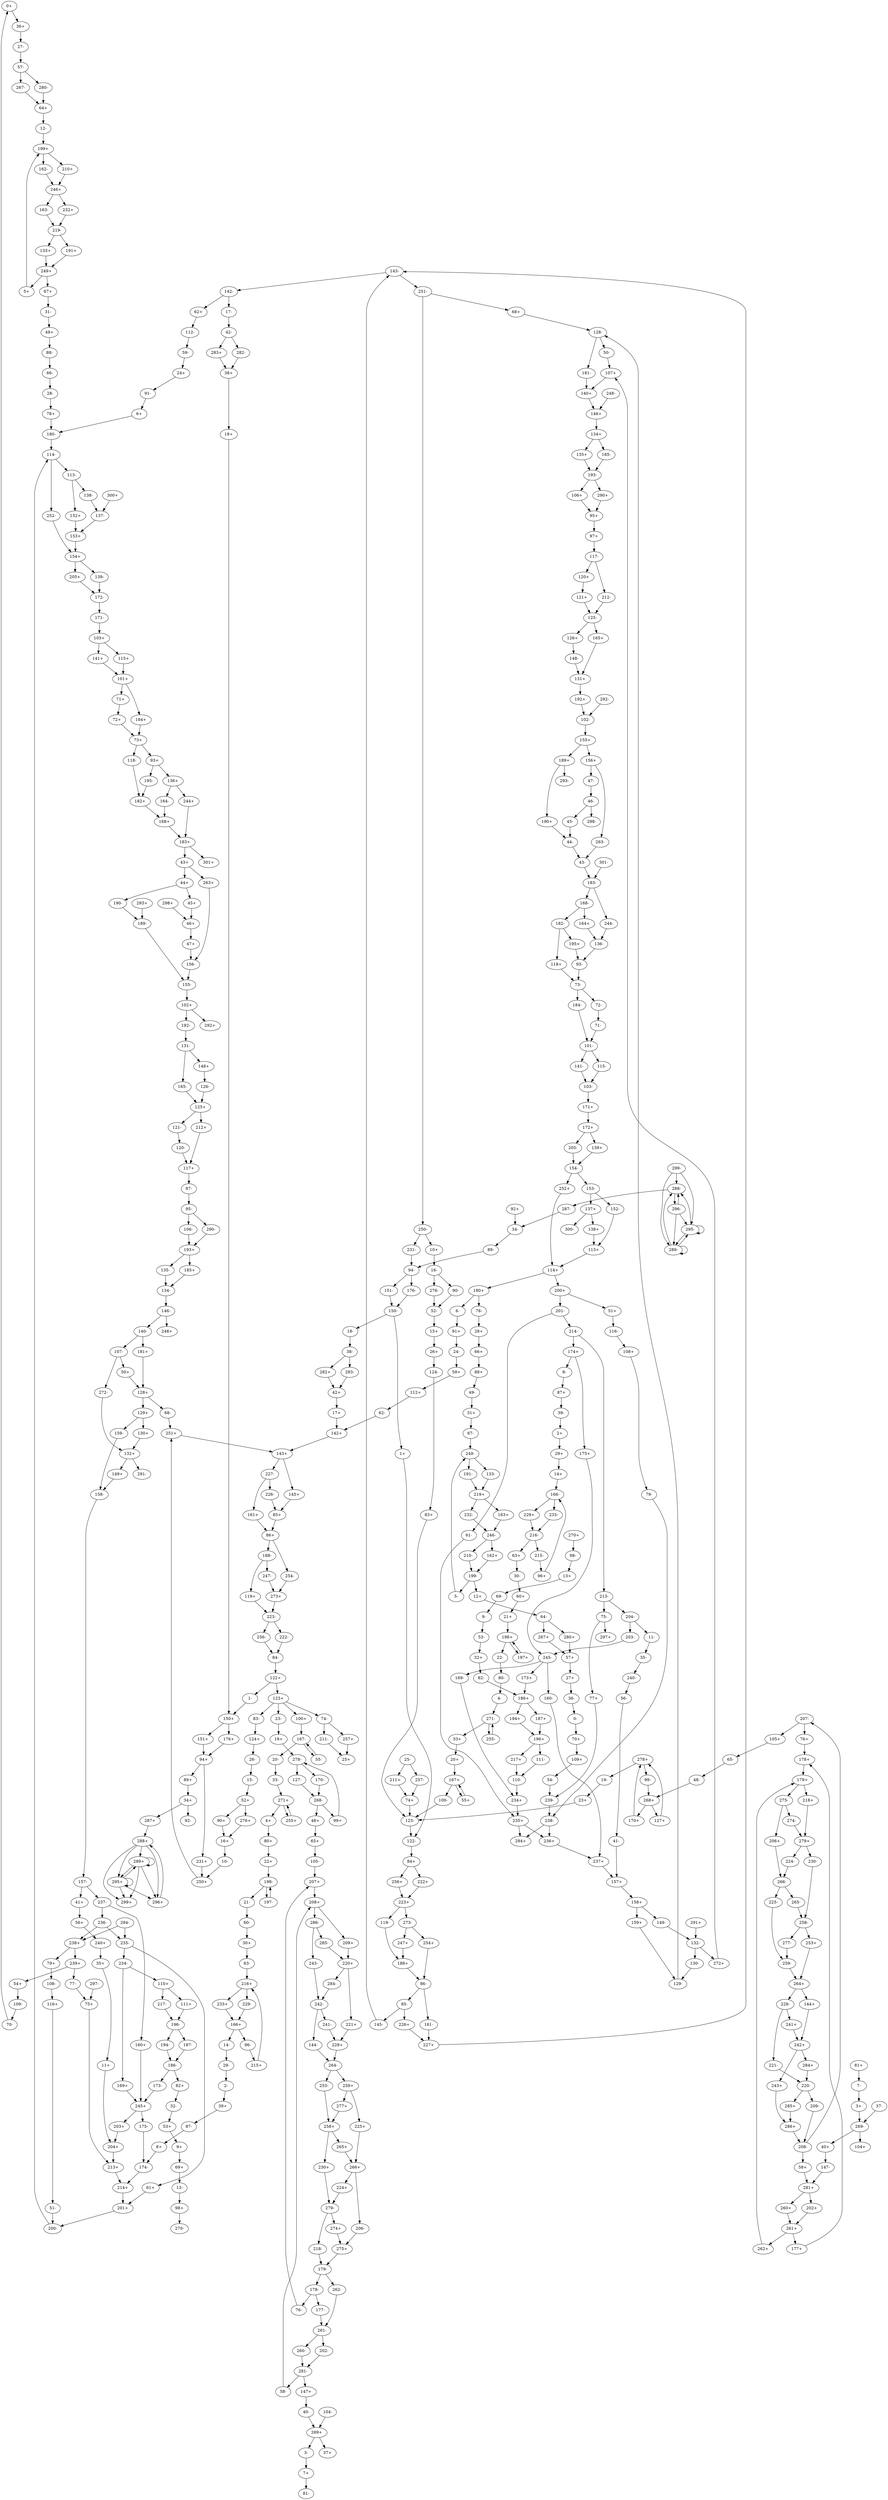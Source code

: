 digraph adj {
graph [k=96]
edge [d=-95]
"0+" [l=35062 C=2080618]
"0-" [l=35062 C=2080618]
"1+" [l=13108 C=447420]
"1-" [l=13108 C=447420]
"2+" [l=7500 C=506430]
"2-" [l=7500 C=506430]
"3+" [l=43016 C=1020571]
"3-" [l=43016 C=1020571]
"4+" [l=76881 C=3747657]
"4-" [l=76881 C=3747657]
"5+" [l=9842 C=417406]
"5-" [l=9842 C=417406]
"6+" [l=255729 C=10084187]
"6-" [l=255729 C=10084187]
"7+" [l=59806 C=1458266]
"7-" [l=59806 C=1458266]
"8+" [l=67364 C=4567354]
"8-" [l=67364 C=4567354]
"9+" [l=149225 C=4935419]
"9-" [l=149225 C=4935419]
"10+" [l=228060 C=7014309]
"10-" [l=228060 C=7014309]
"11+" [l=61642 C=2391684]
"11-" [l=61642 C=2391684]
"12+" [l=52066 C=2571033]
"12-" [l=52066 C=2571033]
"13+" [l=36836 C=1331189]
"13-" [l=36836 C=1331189]
"14+" [l=72003 C=4193259]
"14-" [l=72003 C=4193259]
"15+" [l=103630 C=3882197]
"15-" [l=103630 C=3882197]
"16+" [l=176649 C=5812222]
"16-" [l=176649 C=5812222]
"17+" [l=19055 C=492766]
"17-" [l=19055 C=492766]
"18+" [l=63025 C=1824912]
"18-" [l=63025 C=1824912]
"19+" [l=168533 C=4530111]
"19-" [l=168533 C=4530111]
"20+" [l=64146 C=3153188]
"20-" [l=64146 C=3153188]
"21+" [l=131942 C=6672181]
"21-" [l=131942 C=6672181]
"22+" [l=57100 C=2780747]
"22-" [l=57100 C=2780747]
"23+" [l=132155 C=3797266]
"23-" [l=132155 C=3797266]
"24+" [l=72477 C=3069632]
"24-" [l=72477 C=3069632]
"25+" [l=25068 C=624715]
"25-" [l=25068 C=624715]
"26+" [l=7825 C=280298]
"26-" [l=7825 C=280298]
"27+" [l=18447 C=980838]
"27-" [l=18447 C=980838]
"28+" [l=175497 C=9009484]
"28-" [l=175497 C=9009484]
"29+" [l=19936 C=1239489]
"29-" [l=19936 C=1239489]
"30+" [l=8331 C=489596]
"30-" [l=8331 C=489596]
"31+" [l=4710 C=208146]
"31-" [l=4710 C=208146]
"32+" [l=91996 C=3359221]
"32-" [l=91996 C=3359221]
"33+" [l=23622 C=1113870]
"33-" [l=23622 C=1113870]
"34+" [l=148401 C=4660829]
"34-" [l=148401 C=4660829]
"35+" [l=97597 C=3781450]
"35-" [l=97597 C=3781450]
"36+" [l=42685 C=2196348]
"36-" [l=42685 C=2196348]
"37+" [l=15524 C=324304]
"37-" [l=15524 C=324304]
"38+" [l=37346 C=1079440]
"38-" [l=37346 C=1079440]
"39+" [l=18734 C=1164053]
"39-" [l=18734 C=1164053]
"40+" [l=70329 C=1742973]
"40-" [l=70329 C=1742973]
"41+" [l=142161 C=6249249]
"41-" [l=142161 C=6249249]
"42+" [l=101145 C=2655929]
"42-" [l=101145 C=2655929]
"43+" [l=329 C=59670]
"43-" [l=329 C=59670]
"44+" [l=103 C=2040]
"44-" [l=103 C=2040]
"45+" [l=98 C=765]
"45-" [l=98 C=765]
"46+" [l=102 C=1785]
"46-" [l=102 C=1785]
"47+" [l=173 C=19878]
"47-" [l=173 C=19878]
"48+" [l=89015 C=2281308]
"48-" [l=89015 C=2281308]
"49+" [l=21496 C=1044840]
"49-" [l=21496 C=1044840]
"50+" [l=151 C=14280]
"50-" [l=151 C=14280]
"51+" [l=14122 C=949075]
"51-" [l=14122 C=949075]
"52+" [l=50212 C=1789703]
"52-" [l=50212 C=1789703]
"53+" [l=44430 C=1519534]
"53-" [l=44430 C=1519534]
"54+" [l=14843 C=896791]
"54-" [l=14843 C=896791]
"55+" [l=26674 C=1289033]
"55-" [l=26674 C=1289033]
"56+" [l=33119 C=1208128]
"56-" [l=33119 C=1208128]
"57+" [l=7080 C=343280]
"57-" [l=7080 C=343280]
"58+" [l=13436 C=337035]
"58-" [l=13436 C=337035]
"59+" [l=31720 C=1395400]
"59-" [l=31720 C=1395400]
"60+" [l=24637 C=1257281]
"60-" [l=24637 C=1257281]
"61+" [l=59891 C=3986610]
"61-" [l=59891 C=3986610]
"62+" [l=40242 C=1782398]
"62-" [l=40242 C=1782398]
"63+" [l=16385 C=1019019]
"63-" [l=16385 C=1019019]
"64+" [l=17673 C=889093]
"64-" [l=17673 C=889093]
"65+" [l=15360 C=357439]
"65-" [l=15360 C=357439]
"66+" [l=15065 C=691326]
"66-" [l=15065 C=691326]
"67+" [l=8314 C=377412]
"67-" [l=8314 C=377412]
"68+" [l=30206 C=1302283]
"68-" [l=30206 C=1302283]
"69+" [l=12972 C=436180]
"69-" [l=12972 C=436180]
"70+" [l=19416 C=1143612]
"70-" [l=19416 C=1143612]
"71+" [l=174 C=19964]
"71-" [l=174 C=19964]
"72+" [l=112 C=4335]
"72-" [l=112 C=4335]
"73+" [l=362 C=68085]
"73-" [l=362 C=68085]
"74+" [l=61583 C=1618233]
"74-" [l=61583 C=1618233]
"75+" [l=3238 C=225497]
"75-" [l=3238 C=225497]
"76+" [l=9429 C=239723]
"76-" [l=9429 C=239723]
"77+" [l=12413 C=887728]
"77-" [l=12413 C=887728]
"78+" [l=13490 C=671176]
"78-" [l=13490 C=671176]
"79+" [l=14510 C=1018614]
"79-" [l=14510 C=1018614]
"80+" [l=26458 C=1311752]
"80-" [l=26458 C=1311752]
"81+" [l=28657 C=699616]
"81-" [l=28657 C=699616]
"82+" [l=15904 C=570911]
"82-" [l=15904 C=570911]
"83+" [l=5485 C=256856]
"83-" [l=5485 C=256856]
"84+" [l=322 C=41666]
"84-" [l=322 C=41666]
"85+" [l=274 C=31330]
"85-" [l=274 C=31330]
"86+" [l=260 C=34789]
"86-" [l=260 C=34789]
"87+" [l=14696 C=908258]
"87-" [l=14696 C=908258]
"88+" [l=6304 C=298254]
"88-" [l=6304 C=298254]
"89+" [l=6418 C=216249]
"89-" [l=6418 C=216249]
"90+" [l=184 C=1635]
"90-" [l=184 C=1635]
"91+" [l=16774 C=650510]
"91-" [l=16774 C=650510]
"92+" [l=8412 C=260938]
"92-" [l=8412 C=260938]
"93+" [l=171 C=19380]
"93-" [l=171 C=19380]
"94+" [l=144 C=3741]
"94-" [l=144 C=3741]
"95+" [l=213 C=30090]
"95-" [l=213 C=30090]
"96+" [l=1746 C=109723]
"96-" [l=1746 C=109723]
"97+" [l=398 C=77265]
"97-" [l=398 C=77265]
"98+" [l=3813 C=125213]
"98-" [l=3813 C=125213]
"99+" [l=349 C=5333]
"99-" [l=349 C=5333]
"100+" [l=3294 C=170713]
"100-" [l=3294 C=170713]
"101+" [l=225 C=33150]
"101-" [l=225 C=33150]
"102+" [l=388 C=74715]
"102-" [l=388 C=74715]
"103+" [l=471 C=95880]
"103-" [l=471 C=95880]
"104+" [l=19906 C=501670]
"104-" [l=19906 C=501670]
"105+" [l=3132 C=77431]
"105-" [l=3132 C=77431]
"106+" [l=191 C=24480]
"106-" [l=191 C=24480]
"107+" [l=135 C=10200]
"107-" [l=135 C=10200]
"108+" [l=21896 C=1449431]
"108-" [l=21896 C=1449431]
"109+" [l=1737 C=81663]
"109-" [l=1737 C=81663]
"110+" [l=188 C=10231]
"110-" [l=188 C=10231]
"111+" [l=190 C=8551]
"111-" [l=190 C=8551]
"112+" [l=8099 C=337648]
"112-" [l=8099 C=337648]
"113+" [l=167 C=18360]
"113-" [l=167 C=18360]
"114+" [l=182 C=22185]
"114-" [l=182 C=22185]
"115+" [l=191 C=511]
"115-" [l=191 C=511]
"116+" [l=5085 C=332597]
"116-" [l=5085 C=332597]
"117+" [l=312 C=55335]
"117-" [l=312 C=55335]
"118+" [l=379 C=45530]
"118-" [l=379 C=45530]
"119+" [l=191 C=12159]
"119-" [l=191 C=12159]
"120+" [l=160 C=16575]
"120-" [l=160 C=16575]
"121+" [l=126 C=7905]
"121-" [l=126 C=7905]
"122+" [l=208 C=24095]
"122-" [l=208 C=24095]
"123+" [l=138 C=8355]
"123-" [l=138 C=8355]
"124+" [l=6294 C=245552]
"124-" [l=6294 C=245552]
"125+" [l=230 C=34419]
"125-" [l=230 C=34419]
"126+" [l=184 C=22695]
"126-" [l=184 C=22695]
"127+" [l=272 C=3744]
"127-" [l=272 C=3744]
"128+" [l=107 C=3060]
"128-" [l=107 C=3060]
"129+" [l=105 C=2550]
"129-" [l=105 C=2550]
"130+" [l=113 C=4590]
"130-" [l=113 C=4590]
"131+" [l=573 C=121890]
"131-" [l=573 C=121890]
"132+" [l=145 C=12750]
"132-" [l=145 C=12750]
"133+" [l=448 C=10173]
"133-" [l=448 C=10173]
"134+" [l=226 C=33405]
"134-" [l=226 C=33405]
"135+" [l=191 C=2254]
"135-" [l=191 C=2254]
"136+" [l=101 C=1530]
"136-" [l=101 C=1530]
"137+" [l=169 C=16839]
"137-" [l=169 C=16839]
"138+" [l=117 C=4692]
"138-" [l=117 C=4692]
"139+" [l=261 C=42330]
"139-" [l=261 C=42330]
"140+" [l=161 C=16830]
"140-" [l=161 C=16830]
"141+" [l=191 C=24480]
"141-" [l=191 C=24480]
"142+" [l=96 C=123]
"142-" [l=96 C=123]
"143+" [l=138 C=10193]
"143-" [l=138 C=10193]
"144+" [l=406 C=7507]
"144-" [l=406 C=7507]
"145+" [l=191 C=4113]
"145-" [l=191 C=4113]
"146+" [l=192 C=24735]
"146-" [l=192 C=24735]
"147+" [l=2115 C=53564]
"147-" [l=2115 C=53564]
"148+" [l=102 C=1785]
"148-" [l=102 C=1785]
"149+" [l=123 C=7140]
"149-" [l=123 C=7140]
"150+" [l=110 C=1031]
"150-" [l=110 C=1031]
"151+" [l=208 C=4169]
"151-" [l=208 C=4169]
"152+" [l=191 C=17639]
"152-" [l=191 C=17639]
"153+" [l=111 C=4080]
"153-" [l=111 C=4080]
"154+" [l=130 C=8925]
"154-" [l=130 C=8925]
"155+" [l=179 C=21420]
"155-" [l=179 C=21420]
"156+" [l=103 C=2040]
"156-" [l=103 C=2040]
"157+" [l=127 C=8160]
"157-" [l=127 C=8160]
"158+" [l=123 C=7140]
"158-" [l=123 C=7140]
"159+" [l=191 C=3069]
"159-" [l=191 C=3069]
"160+" [l=827 C=45609]
"160-" [l=827 C=45609]
"161+" [l=331 C=6883]
"161-" [l=331 C=6883]
"162+" [l=266 C=7128]
"162-" [l=266 C=7128]
"163+" [l=404 C=12493]
"163-" [l=404 C=12493]
"164+" [l=185 C=22950]
"164-" [l=185 C=22950]
"165+" [l=191 C=435]
"165-" [l=191 C=435]
"166+" [l=168 C=6742]
"166-" [l=168 C=6742]
"167+" [l=194 C=10236]
"167-" [l=194 C=10236]
"168+" [l=101 C=1530]
"168-" [l=101 C=1530]
"169+" [l=208 C=7717]
"169-" [l=208 C=7717]
"170+" [l=272 C=4461]
"170-" [l=272 C=4461]
"171+" [l=121 C=6630]
"171-" [l=121 C=6630]
"172+" [l=163 C=17340]
"172-" [l=163 C=17340]
"173+" [l=385 C=15251]
"173-" [l=385 C=15251]
"174+" [l=137 C=6102]
"174-" [l=137 C=6102]
"175+" [l=144 C=4185]
"175-" [l=144 C=4185]
"176+" [l=208 C=3925]
"176-" [l=208 C=3925]
"177+" [l=468 C=5743]
"177-" [l=468 C=5743]
"178+" [l=106 C=442]
"178-" [l=106 C=442]
"179+" [l=134 C=1674]
"179-" [l=134 C=1674]
"180+" [l=112 C=1064]
"180-" [l=112 C=1064]
"181+" [l=191 C=3576]
"181-" [l=191 C=3576]
"182+" [l=160 C=12188]
"182-" [l=160 C=12188]
"183+" [l=136 C=10455]
"183-" [l=136 C=10455]
"184+" [l=191 C=3603]
"184-" [l=191 C=3603]
"185+" [l=191 C=24461]
"185-" [l=191 C=24461]
"186+" [l=181 C=7716]
"186-" [l=181 C=7716]
"187+" [l=371 C=10744]
"187-" [l=371 C=10744]
"188+" [l=152 C=9052]
"188-" [l=152 C=9052]
"189+" [l=188 C=13272]
"189-" [l=188 C=13272]
"190+" [l=98 C=397]
"190-" [l=98 C=397]
"191+" [l=448 C=8547]
"191-" [l=448 C=8547]
"192+" [l=97 C=510]
"192-" [l=97 C=510]
"193+" [l=148 C=13515]
"193-" [l=148 C=13515]
"194+" [l=398 C=20108]
"194-" [l=398 C=20108]
"195+" [l=126 C=2472]
"195-" [l=126 C=2472]
"196+" [l=192 C=8398]
"196-" [l=192 C=8398]
"197+" [l=316 C=12636]
"197-" [l=316 C=12636]
"198+" [l=128 C=3450]
"198-" [l=128 C=3450]
"199+" [l=122 C=1626]
"199-" [l=122 C=1626]
"200+" [l=119 C=6120]
"200-" [l=119 C=6120]
"201+" [l=110 C=3818]
"201-" [l=110 C=3818]
"202+" [l=314 C=3799]
"202-" [l=314 C=3799]
"203+" [l=138 C=4973]
"203-" [l=138 C=4973]
"204+" [l=121 C=4546]
"204-" [l=121 C=4546]
"205+" [l=261 C=6892]
"205-" [l=261 C=6892]
"206+" [l=521 C=8091]
"206-" [l=521 C=8091]
"207+" [l=121 C=1579]
"207-" [l=121 C=1579]
"208+" [l=96 C=82]
"208-" [l=96 C=82]
"209+" [l=239 C=3152]
"209-" [l=239 C=3152]
"210+" [l=266 C=6712]
"210-" [l=266 C=6712]
"211+" [l=183 C=234]
"211-" [l=183 C=234]
"212+" [l=191 C=3209]
"212-" [l=191 C=3209]
"213+" [l=116 C=5193]
"213-" [l=116 C=5193]
"214+" [l=101 C=1530]
"214-" [l=101 C=1530]
"215+" [l=256 C=7043]
"215-" [l=256 C=7043]
"216+" [l=114 C=1927]
"216-" [l=114 C=1927]
"217+" [l=221 C=6213]
"217-" [l=221 C=6213]
"218+" [l=209 C=2776]
"218-" [l=209 C=2776]
"219+" [l=215 C=7035]
"219-" [l=215 C=7035]
"220+" [l=113 C=622]
"220-" [l=113 C=622]
"221+" [l=239 C=2867]
"221-" [l=239 C=2867]
"222+" [l=191 C=12570]
"222-" [l=191 C=12570]
"223+" [l=172 C=15244]
"223-" [l=172 C=15244]
"224+" [l=411 C=5862]
"224-" [l=411 C=5862]
"225+" [l=357 C=4975]
"225-" [l=357 C=4975]
"226+" [l=153 C=4349]
"226-" [l=153 C=4349]
"227+" [l=133 C=3872]
"227-" [l=133 C=3872]
"228+" [l=275 C=6075]
"228-" [l=275 C=6075]
"229+" [l=278 C=8423]
"229-" [l=278 C=8423]
"230+" [l=651 C=9208]
"230-" [l=651 C=9208]
"231+" [l=424 C=12264]
"231-" [l=424 C=12264]
"232+" [l=404 C=12730]
"232-" [l=404 C=12730]
"233+" [l=278 C=7804]
"233-" [l=278 C=7804]
"234+" [l=99 C=697]
"234-" [l=99 C=697]
"235+" [l=98 C=765]
"235-" [l=98 C=765]
"236+" [l=96 C=255]
"236-" [l=96 C=255]
"237+" [l=96 C=255]
"237-" [l=96 C=255]
"238+" [l=127 C=7445]
"238-" [l=127 C=7445]
"239+" [l=100 C=619]
"239-" [l=100 C=619]
"240+" [l=407 C=7360]
"240-" [l=407 C=7360]
"241+" [l=226 C=2737]
"241-" [l=226 C=2737]
"242+" [l=105 C=366]
"242-" [l=105 C=366]
"243+" [l=254 C=2962]
"243-" [l=254 C=2962]
"244+" [l=191 C=4692]
"244-" [l=191 C=4692]
"245+" [l=122 C=3578]
"245-" [l=122 C=3578]
"246+" [l=125 C=2715]
"246-" [l=125 C=2715]
"247+" [l=144 C=2042]
"247-" [l=144 C=2042]
"248+" [l=155 C=311]
"248-" [l=155 C=311]
"249+" [l=102 C=408]
"249-" [l=102 C=408]
"250+" [l=97 C=198]
"250-" [l=97 C=198]
"251+" [l=96 C=153]
"251-" [l=96 C=153]
"252+" [l=279 C=5940]
"252-" [l=279 C=5940]
"253+" [l=253 C=4420]
"253-" [l=253 C=4420]
"254+" [l=201 C=4311]
"254-" [l=201 C=4311]
"255+" [l=131 C=528]
"255-" [l=131 C=528]
"256+" [l=191 C=2734]
"256-" [l=191 C=2734]
"257+" [l=184 C=3273]
"257-" [l=184 C=3273]
"258+" [l=126 C=1239]
"258-" [l=126 C=1239]
"259+" [l=244 C=4712]
"259-" [l=244 C=4712]
"260+" [l=314 C=3560]
"260-" [l=314 C=3560]
"261+" [l=104 C=179]
"261-" [l=104 C=179]
"262+" [l=479 C=5888]
"262-" [l=479 C=5888]
"263+" [l=191 C=4194]
"263-" [l=191 C=4194]
"264+" [l=98 C=137]
"264-" [l=98 C=137]
"265+" [l=317 C=4241]
"265-" [l=317 C=4241]
"266+" [l=113 C=674]
"266-" [l=113 C=674]
"267+" [l=182 C=2394]
"267-" [l=182 C=2394]
"268+" [l=106 C=311]
"268-" [l=106 C=311]
"269+" [l=132 C=1344]
"269-" [l=132 C=1344]
"270+" [l=200 C=3069]
"270-" [l=200 C=3069]
"271+" [l=98 C=85]
"271-" [l=98 C=85]
"272+" [l=191 C=228]
"272-" [l=191 C=228]
"273+" [l=142 C=2138]
"273-" [l=142 C=2138]
"274+" [l=191 C=1313]
"274-" [l=191 C=1313]
"275+" [l=113 C=558]
"275-" [l=113 C=558]
"276+" [l=185 C=981]
"276-" [l=185 C=981]
"277+" [l=104 C=161]
"277-" [l=104 C=161]
"278+" [l=112 C=648]
"278-" [l=112 C=648]
"279+" [l=109 C=243]
"279-" [l=109 C=243]
"280+" [l=181 C=435]
"280-" [l=181 C=435]
"281+" [l=167 C=2188]
"281-" [l=167 C=2188]
"282+" [l=191 C=688]
"282-" [l=191 C=688]
"283+" [l=191 C=1772]
"283-" [l=191 C=1772]
"284+" [l=98 C=63]
"284-" [l=98 C=63]
"285+" [l=233 C=2887]
"285-" [l=233 C=2887]
"286+" [l=101 C=275]
"286-" [l=101 C=275]
"287+" [l=188 C=764]
"287-" [l=188 C=764]
"288+" [l=97 C=228]
"288-" [l=97 C=228]
"289+" [l=96 C=255]
"289-" [l=96 C=255]
"290+" [l=191 C=503]
"290-" [l=191 C=503]
"291+" [l=120 C=68]
"291-" [l=120 C=68]
"292+" [l=143 C=147]
"292-" [l=143 C=147]
"293+" [l=98 C=9]
"293-" [l=98 C=9]
"294+" [l=113 C=67]
"294-" [l=113 C=67]
"295+" [l=191 C=4398]
"295-" [l=191 C=4398]
"296+" [l=189 C=5658]
"296-" [l=189 C=5658]
"297+" [l=134 C=85]
"297-" [l=134 C=85]
"298+" [l=98 C=13]
"298-" [l=98 C=13]
"299+" [l=123 C=103]
"299-" [l=123 C=103]
"300+" [l=102 C=15]
"300-" [l=102 C=15]
"301+" [l=147 C=122]
"301-" [l=147 C=122]
"0+" -> "36+"
"0-" -> "70+"
"1+" -> "122-"
"1-" -> "150+"
"2+" -> "29+"
"2-" -> "39+"
"3+" -> "269-"
"3-" -> "7+"
"4+" -> "80+"
"4-" -> "271-"
"5+" -> "199+"
"5-" -> "249-"
"6+" -> "180-"
"6-" -> "91+"
"7+" -> "81-"
"7-" -> "3+"
"8+" -> "174-"
"8-" -> "87+"
"9+" -> "69+" [d=-88]
"9-" -> "53-"
"10+" -> "16-" [d=-75]
"10-" -> "250+"
"11+" -> "204+"
"11-" -> "35-"
"12+" -> "64-"
"12-" -> "199+"
"13+" -> "69-" [d=-94]
"13-" -> "98+"
"14+" -> "166-"
"14-" -> "29-"
"15+" -> "26+"
"15-" -> "52+"
"16+" -> "10-" [d=-75]
"16-" -> "90-"
"16-" -> "276-"
"17+" -> "142+"
"17-" -> "42-"
"18+" -> "150+"
"18-" -> "38-"
"19+" -> "278-"
"19-" -> "23+"
"20+" -> "167+"
"20-" -> "33-"
"21+" -> "198+"
"21-" -> "60-"
"22+" -> "198-"
"22-" -> "80-"
"23+" -> "123-"
"23-" -> "19+"
"24+" -> "91-"
"24-" -> "59+"
"25-" -> "211+"
"25-" -> "257-"
"26+" -> "124-" [d=-79]
"26-" -> "15-"
"27+" -> "36-"
"27-" -> "57-"
"28+" -> "66+"
"28-" -> "78+"
"29+" -> "14+"
"29-" -> "2-"
"30+" -> "63-"
"30-" -> "60+"
"31+" -> "67-"
"31-" -> "49+"
"32+" -> "82-"
"32-" -> "53+"
"33+" -> "20+"
"33-" -> "271+"
"34+" -> "92-"
"34+" -> "287+"
"34-" -> "89-"
"35+" -> "11+"
"35-" -> "240-" [d=-92]
"36+" -> "27-"
"36-" -> "0-"
"37-" -> "269-"
"38+" -> "18+"
"38-" -> "282+"
"38-" -> "283-"
"39+" -> "87-"
"39-" -> "2+"
"40+" -> "147-" [d=-75]
"40-" -> "269+"
"41+" -> "56+"
"41-" -> "157+"
"42+" -> "17+"
"42-" -> "282-"
"42-" -> "283+"
"43+" -> "44+"
"43+" -> "263+"
"43-" -> "183-"
"44+" -> "45+"
"44+" -> "190-"
"44-" -> "43-"
"45+" -> "46+"
"45-" -> "44-"
"46+" -> "47+"
"46-" -> "45-"
"46-" -> "298-"
"47+" -> "156-"
"47-" -> "46-"
"48+" -> "65+" [d=-86]
"48-" -> "268+"
"49+" -> "88-"
"49-" -> "31+"
"50+" -> "128+"
"50-" -> "107+"
"51+" -> "116-"
"51-" -> "200-"
"52+" -> "90+"
"52+" -> "276+"
"52-" -> "15+"
"53+" -> "9+"
"53-" -> "32+"
"54+" -> "109-"
"54-" -> "239-"
"55+" -> "167+"
"55-" -> "167-"
"56+" -> "240+"
"56-" -> "41-"
"57+" -> "27+"
"57-" -> "267-"
"57-" -> "280-"
"58+" -> "281+"
"58-" -> "208+"
"59+" -> "112+"
"59-" -> "24+"
"60+" -> "21+"
"60-" -> "30+"
"61+" -> "201+"
"61-" -> "235+"
"62+" -> "112-"
"62-" -> "142+"
"63+" -> "30-"
"63-" -> "216+"
"64+" -> "12-"
"64-" -> "267+"
"64-" -> "280+"
"65+" -> "105-"
"65-" -> "48-" [d=-86]
"66+" -> "88+"
"66-" -> "28-"
"67+" -> "31-"
"67-" -> "249-"
"68+" -> "128-"
"68-" -> "251+"
"69+" -> "13-" [d=-94]
"69-" -> "9-" [d=-88]
"70+" -> "109+"
"70-" -> "0+"
"71+" -> "72+"
"71-" -> "101-"
"72+" -> "73+"
"72-" -> "71-"
"73+" -> "93+"
"73+" -> "118-"
"73-" -> "72-"
"73-" -> "184-"
"74+" -> "123-"
"74-" -> "211-"
"74-" -> "257+"
"75+" -> "213+"
"75-" -> "77+"
"75-" -> "297+"
"76+" -> "178+"
"76-" -> "207+"
"77+" -> "239-"
"77-" -> "75+"
"78+" -> "180-"
"78-" -> "28+"
"79+" -> "108-"
"79-" -> "238-"
"80+" -> "22+"
"80-" -> "4-"
"81+" -> "7-"
"82+" -> "32-"
"82-" -> "186+"
"83+" -> "123-"
"83-" -> "124+"
"84+" -> "222+"
"84+" -> "256+"
"84-" -> "122+"
"85+" -> "86+"
"85-" -> "145-"
"85-" -> "226+"
"86+" -> "188-"
"86+" -> "254-"
"86-" -> "85-"
"86-" -> "161-"
"87+" -> "39-"
"87-" -> "8+"
"88+" -> "49-"
"88-" -> "66-"
"89+" -> "34+"
"89-" -> "94-"
"90+" -> "16+"
"90-" -> "52-"
"91+" -> "24-"
"91-" -> "6+"
"92+" -> "34-"
"93+" -> "136+"
"93+" -> "195-"
"93-" -> "73-"
"94+" -> "89+"
"94+" -> "231+"
"94-" -> "151-"
"94-" -> "176-"
"95+" -> "97+"
"95-" -> "106-"
"95-" -> "290-"
"96+" -> "166-"
"96-" -> "215+"
"97+" -> "117-"
"97-" -> "95-"
"98+" -> "270-"
"98-" -> "13+"
"99+" -> "278-"
"99-" -> "268+"
"100+" -> "167-"
"100-" -> "123-"
"101+" -> "71+"
"101+" -> "184+"
"101-" -> "115-"
"101-" -> "141-"
"102+" -> "192-"
"102+" -> "292+"
"102-" -> "155+"
"103+" -> "115+"
"103+" -> "141+"
"103-" -> "171+"
"104-" -> "269+"
"105+" -> "65-"
"105-" -> "207+"
"106+" -> "95+"
"106-" -> "193+"
"107+" -> "140+"
"107-" -> "50+"
"107-" -> "272-"
"108+" -> "79-"
"108-" -> "116+"
"109+" -> "54-"
"109-" -> "70-"
"110+" -> "111+"
"110+" -> "217-"
"110-" -> "234+"
"111+" -> "196-"
"111-" -> "110-"
"112+" -> "62-"
"112-" -> "59-"
"113+" -> "114+"
"113-" -> "138-"
"113-" -> "152+"
"114+" -> "180+"
"114+" -> "200+"
"114-" -> "113-"
"114-" -> "252-"
"115+" -> "101+"
"115-" -> "103-"
"116+" -> "51-"
"116-" -> "108+"
"117+" -> "97-"
"117-" -> "120+"
"117-" -> "212-"
"118+" -> "73-"
"118-" -> "182+"
"119+" -> "223-"
"119-" -> "188+"
"120+" -> "121+"
"120-" -> "117+"
"121+" -> "125-"
"121-" -> "120-"
"122+" -> "1-"
"122+" -> "123+"
"122-" -> "84+"
"123+" -> "23-"
"123+" -> "74-"
"123+" -> "83-"
"123+" -> "100+"
"123-" -> "122-"
"124+" -> "26-" [d=-79]
"124-" -> "83+"
"125+" -> "121-"
"125+" -> "212+"
"125-" -> "126+"
"125-" -> "165+"
"126+" -> "148-"
"126-" -> "125+"
"127+" -> "278+"
"127-" -> "268-"
"128+" -> "68-"
"128+" -> "129+"
"128-" -> "50-"
"128-" -> "181-"
"129+" -> "130+"
"129+" -> "159-"
"129-" -> "128-"
"130+" -> "132+"
"130-" -> "129-"
"131+" -> "192+"
"131-" -> "148+"
"131-" -> "165-"
"132+" -> "149+"
"132+" -> "291-"
"132-" -> "130-"
"132-" -> "272+"
"133+" -> "249+"
"133-" -> "219+"
"134+" -> "135+"
"134+" -> "185-"
"134-" -> "146-"
"135+" -> "193-"
"135-" -> "134-"
"136+" -> "164-"
"136+" -> "244+"
"136-" -> "93-"
"137+" -> "138+"
"137+" -> "300-"
"137-" -> "153+"
"138+" -> "113+"
"138-" -> "137-"
"139+" -> "154-"
"139-" -> "172-"
"140+" -> "146+"
"140-" -> "107-"
"140-" -> "181+"
"141+" -> "101+"
"141-" -> "103-"
"142+" -> "143+"
"142-" -> "17-"
"142-" -> "62+"
"143+" -> "145+"
"143+" -> "227-"
"143-" -> "142-"
"143-" -> "251-"
"144+" -> "242+"
"144-" -> "264-"
"145+" -> "85+"
"145-" -> "143-"
"146+" -> "134+"
"146-" -> "140-"
"146-" -> "248+"
"147+" -> "40-" [d=-75]
"147-" -> "281+"
"148+" -> "126-"
"148-" -> "131+"
"149+" -> "158-"
"149-" -> "132-"
"150+" -> "151+"
"150+" -> "176+"
"150-" -> "1+"
"150-" -> "18-"
"151+" -> "94+"
"151-" -> "150-"
"152+" -> "153+"
"152-" -> "113+"
"153+" -> "154+"
"153-" -> "137+"
"153-" -> "152-"
"154+" -> "139-"
"154+" -> "205+"
"154-" -> "153-"
"154-" -> "252+"
"155+" -> "156+"
"155+" -> "189+"
"155-" -> "102+"
"156+" -> "47-"
"156+" -> "263-"
"156-" -> "155-"
"157+" -> "158+"
"157-" -> "41+"
"157-" -> "237-"
"158+" -> "149-"
"158+" -> "159+"
"158-" -> "157-"
"159+" -> "129-"
"159-" -> "158-"
"160+" -> "245+"
"160-" -> "237+"
"161+" -> "86+"
"161-" -> "227+"
"162+" -> "199-"
"162-" -> "246+"
"163+" -> "246-"
"163-" -> "219-"
"164+" -> "136-"
"164-" -> "168+"
"165+" -> "131+"
"165-" -> "125+"
"166+" -> "14-"
"166+" -> "96-"
"166-" -> "229+"
"166-" -> "233-"
"167+" -> "55+"
"167+" -> "100-"
"167-" -> "20-"
"167-" -> "55-"
"168+" -> "183+"
"168-" -> "164+"
"168-" -> "182-"
"169+" -> "245+"
"169-" -> "234+"
"170+" -> "278+"
"170-" -> "268-"
"171+" -> "172+"
"171-" -> "103+"
"172+" -> "139+"
"172+" -> "205-"
"172-" -> "171-"
"173+" -> "186+"
"173-" -> "245+"
"174+" -> "8-"
"174+" -> "175+"
"174-" -> "214+"
"175+" -> "245-"
"175-" -> "174-"
"176+" -> "94+"
"176-" -> "150-"
"177+" -> "178+"
"177-" -> "261-"
"178+" -> "179+"
"178-" -> "76-"
"178-" -> "177-"
"179+" -> "218+"
"179+" -> "275-"
"179-" -> "178-"
"179-" -> "262-"
"180+" -> "6-"
"180+" -> "78-"
"180-" -> "114-"
"181+" -> "128+"
"181-" -> "140+"
"182+" -> "168+"
"182-" -> "118+"
"182-" -> "195+"
"183+" -> "43+"
"183+" -> "301+"
"183-" -> "168-"
"183-" -> "244-"
"184+" -> "73+"
"184-" -> "101-"
"185+" -> "134-"
"185-" -> "193-"
"186+" -> "187+"
"186+" -> "194+"
"186-" -> "82+"
"186-" -> "173-"
"187+" -> "196+"
"187-" -> "186-"
"188+" -> "86-"
"188-" -> "119+"
"188-" -> "247-"
"189+" -> "190+"
"189+" -> "293-"
"189-" -> "155-"
"190+" -> "44-"
"190-" -> "189-"
"191+" -> "249+"
"191-" -> "219+"
"192+" -> "102-"
"192-" -> "131-"
"193+" -> "135-"
"193+" -> "185+"
"193-" -> "106+"
"193-" -> "290+"
"194+" -> "196+"
"194-" -> "186-"
"195+" -> "93-"
"195-" -> "182+"
"196+" -> "111-"
"196+" -> "217+"
"196-" -> "187-"
"196-" -> "194-"
"197+" -> "198+"
"197-" -> "198-"
"198+" -> "22-"
"198+" -> "197+"
"198-" -> "21-"
"198-" -> "197-"
"199+" -> "162-"
"199+" -> "210+"
"199-" -> "5-"
"199-" -> "12+"
"200+" -> "51+"
"200+" -> "201-"
"200-" -> "114-"
"201+" -> "200-"
"201-" -> "61-"
"201-" -> "214-"
"202+" -> "261+"
"202-" -> "281-"
"203+" -> "204+"
"203-" -> "245-"
"204+" -> "213+"
"204-" -> "11-"
"204-" -> "203-"
"205+" -> "172-"
"205-" -> "154-"
"206+" -> "266-"
"206-" -> "275+"
"207+" -> "208+"
"207-" -> "76+"
"207-" -> "105+"
"208+" -> "209+"
"208+" -> "286-"
"208-" -> "58+"
"208-" -> "207-"
"209+" -> "220+"
"209-" -> "208-"
"210+" -> "246+"
"210-" -> "199-"
"211+" -> "74+"
"211-" -> "25+"
"212+" -> "117+"
"212-" -> "125-"
"213+" -> "214+"
"213-" -> "75-"
"213-" -> "204-"
"214+" -> "201+"
"214-" -> "174+"
"214-" -> "213-"
"215+" -> "216+"
"215-" -> "96+"
"216+" -> "229-"
"216+" -> "233+"
"216-" -> "63+"
"216-" -> "215-"
"217+" -> "110-"
"217-" -> "196-"
"218+" -> "279+"
"218-" -> "179-"
"219+" -> "163+"
"219+" -> "232-"
"219-" -> "133+"
"219-" -> "191+"
"220+" -> "221+"
"220+" -> "284-"
"220-" -> "209-"
"220-" -> "285+"
"221+" -> "228+"
"221-" -> "220-"
"222+" -> "223+"
"222-" -> "84-"
"223+" -> "119-"
"223+" -> "273-"
"223-" -> "222-"
"223-" -> "256-"
"224+" -> "279-"
"224-" -> "266-"
"225+" -> "266+"
"225-" -> "259-"
"226+" -> "227+"
"226-" -> "85+"
"227+" -> "143-"
"227-" -> "161+"
"227-" -> "226-"
"228+" -> "264-"
"228-" -> "221-"
"228-" -> "241+"
"229+" -> "216-"
"229-" -> "166+"
"230+" -> "279-"
"230-" -> "258-"
"231+" -> "250+"
"231-" -> "94-"
"232+" -> "219-"
"232-" -> "246-"
"233+" -> "166+"
"233-" -> "216-"
"234+" -> "235+"
"234-" -> "110+"
"234-" -> "169+"
"235+" -> "236+"
"235+" -> "294+"
"235-" -> "61+"
"235-" -> "234-"
"236+" -> "237+"
"236-" -> "235-"
"236-" -> "238+"
"237+" -> "157+"
"237-" -> "160+"
"237-" -> "236-"
"238+" -> "79+"
"238+" -> "239+"
"238-" -> "236+"
"238-" -> "294+"
"239+" -> "54+"
"239+" -> "77-"
"239-" -> "238-"
"240+" -> "35+" [d=-92]
"240-" -> "56-"
"241+" -> "242+"
"241-" -> "228+"
"242+" -> "243+"
"242+" -> "284+"
"242-" -> "144-"
"242-" -> "241-"
"243+" -> "286+"
"243-" -> "242-"
"244+" -> "183+"
"244-" -> "136-"
"245+" -> "175-"
"245+" -> "203+"
"245-" -> "160-"
"245-" -> "169-"
"245-" -> "173+"
"246+" -> "163-"
"246+" -> "232+"
"246-" -> "162+"
"246-" -> "210-"
"247+" -> "188+"
"247-" -> "273+"
"248-" -> "146+"
"249+" -> "5+"
"249+" -> "67+"
"249-" -> "133-"
"249-" -> "191-"
"250+" -> "251+"
"250-" -> "10+"
"250-" -> "231-"
"251+" -> "143+"
"251-" -> "68+"
"251-" -> "250-"
"252+" -> "114+"
"252-" -> "154+"
"253+" -> "264+"
"253-" -> "258+"
"254+" -> "86-"
"254-" -> "273+"
"255+" -> "271+"
"255-" -> "271-"
"256+" -> "223+"
"256-" -> "84-"
"257+" -> "25+"
"257-" -> "74+"
"258+" -> "230+"
"258+" -> "265+"
"258-" -> "253+"
"258-" -> "277-"
"259+" -> "225+"
"259+" -> "277+"
"259-" -> "264+"
"260+" -> "261+"
"260-" -> "281-"
"261+" -> "177+"
"261+" -> "262+"
"261-" -> "202-"
"261-" -> "260-"
"262+" -> "179+"
"262-" -> "261-"
"263+" -> "156-"
"263-" -> "43-"
"264+" -> "144+"
"264+" -> "228-"
"264-" -> "253-"
"264-" -> "259+"
"265+" -> "266+"
"265-" -> "258-"
"266+" -> "206-"
"266+" -> "224+"
"266-" -> "225-"
"266-" -> "265-"
"267+" -> "57+"
"267-" -> "64+"
"268+" -> "127+"
"268+" -> "170+"
"268-" -> "48+"
"268-" -> "99+"
"269+" -> "3-"
"269+" -> "37+"
"269-" -> "40+"
"269-" -> "104+"
"270+" -> "98-"
"271+" -> "4+"
"271+" -> "255+"
"271-" -> "33+"
"271-" -> "255-"
"272+" -> "107+"
"272-" -> "132+"
"273+" -> "223-"
"273-" -> "247+"
"273-" -> "254+"
"274+" -> "275+"
"274-" -> "279+"
"275+" -> "179-"
"275-" -> "206+"
"275-" -> "274-"
"276+" -> "16+"
"276-" -> "52-"
"277+" -> "258+"
"277-" -> "259-"
"278+" -> "19-"
"278+" -> "99-"
"278-" -> "127-"
"278-" -> "170-"
"279+" -> "224-"
"279+" -> "230-"
"279-" -> "218-"
"279-" -> "274+"
"280+" -> "57+"
"280-" -> "64+"
"281+" -> "202+"
"281+" -> "260+"
"281-" -> "58-"
"281-" -> "147+"
"282+" -> "42+"
"282-" -> "38+"
"283+" -> "38+"
"283-" -> "42+"
"284+" -> "220-"
"284-" -> "242-"
"285+" -> "286+"
"285-" -> "220+"
"286+" -> "208-"
"286-" -> "243-"
"286-" -> "285-"
"287+" -> "288+"
"287-" -> "34-"
"288+" -> "289+"
"288+" -> "295+"
"288+" -> "296+"
"288+" -> "299+"
"288-" -> "287-"
"288-" -> "296-"
"289+" -> "289+"
"289+" -> "295+"
"289+" -> "296+"
"289+" -> "299+"
"289-" -> "288-"
"289-" -> "289-"
"289-" -> "295-"
"290+" -> "95+"
"290-" -> "193+"
"291+" -> "132-"
"292-" -> "102-"
"293+" -> "189-"
"294-" -> "235-"
"294-" -> "238+"
"295+" -> "289+"
"295+" -> "295+"
"295+" -> "296+"
"295+" -> "299+"
"295-" -> "288-"
"295-" -> "289-"
"295-" -> "295-"
"296+" -> "288+"
"296-" -> "288-"
"296-" -> "289-"
"296-" -> "295-"
"297-" -> "75+"
"298+" -> "46+"
"299-" -> "288-"
"299-" -> "289-"
"299-" -> "295-"
"300+" -> "137-"
"301-" -> "183-"
}
